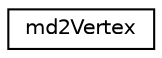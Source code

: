 digraph "Graphical Class Hierarchy"
{
 // LATEX_PDF_SIZE
  edge [fontname="Helvetica",fontsize="10",labelfontname="Helvetica",labelfontsize="10"];
  node [fontname="Helvetica",fontsize="10",shape=record];
  rankdir="LR";
  Node0 [label="md2Vertex",height=0.2,width=0.4,color="black", fillcolor="white", style="filled",URL="$structmd2_vertex.html",tooltip=" "];
}
